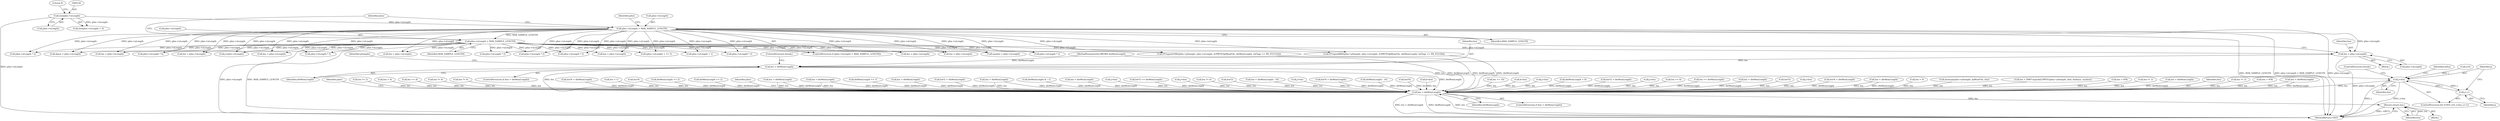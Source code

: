 digraph "0_gstreamer_bc2cdd57d549ab3ba59782e9b395d0cd683fd3ac@pointer" {
"1000248" [label="(Call,len = pIns->nLength)"];
"1000141" [label="(Call,pIns->nLength = MAX_SAMPLE_LENGTH)"];
"1000136" [label="(Call,pIns->nLength > MAX_SAMPLE_LENGTH)"];
"1000125" [label="(Call,(int)pIns->nLength)"];
"1000254" [label="(Call,len > dwMemLength)"];
"1000279" [label="(Call,j<len)"];
"1000282" [label="(Call,j++)"];
"1002018" [label="(Call,len > dwMemLength)"];
"1002045" [label="(Return,return len;)"];
"1000393" [label="(Call,len += 16)"];
"1001655" [label="(Call,k<len)"];
"1000257" [label="(ControlStructure,break;)"];
"1000696" [label="(Call,len *= 2)"];
"1002018" [label="(Call,len > dwMemLength)"];
"1000297" [label="(ControlStructure,break;)"];
"1002046" [label="(Identifier,len)"];
"1001549" [label="(Call,len > 4*8)"];
"1000255" [label="(Identifier,len)"];
"1002017" [label="(ControlStructure,if (len > dwMemLength))"];
"1000145" [label="(Identifier,MAX_SAMPLE_LENGTH)"];
"1001544" [label="(Call,len > dwMemLength)"];
"1000248" [label="(Call,len = pIns->nLength)"];
"1002044" [label="(Identifier,pIns)"];
"1000811" [label="(Call,len *= 2)"];
"1002045" [label="(Return,return len;)"];
"1000940" [label="(Call,len < 4)"];
"1000256" [label="(Identifier,dwMemLength)"];
"1001322" [label="(Call,len >= 4)"];
"1001990" [label="(Call,len *= 4)"];
"1000967" [label="(Call,ITUnpack16Bit(pIns->pSample, pIns->nLength, (LPBYTE)lpMemFile, dwMemLength, (nFlags == RS_IT21516)))"];
"1001163" [label="(Call,len *= 4)"];
"1000573" [label="(Call,pIns->nLength * 2)"];
"1001912" [label="(Call,len*4 > dwMemLength)"];
"1000524" [label="(Call,len > 1)"];
"1001230" [label="(Call,len-9)"];
"1000137" [label="(Call,pIns->nLength)"];
"1001212" [label="(Call,dmax = pIns->nLength)"];
"1001102" [label="(Call,dwMemLength >> 2)"];
"1001919" [label="(Call,dwMemLength >> 2)"];
"1000998" [label="(Call,len = pIns->nLength)"];
"1001700" [label="(Call,pIns->nLength * 6)"];
"1000141" [label="(Call,pIns->nLength = MAX_SAMPLE_LENGTH)"];
"1000202" [label="(Call,len = pIns->nLength)"];
"1001368" [label="(Call,j<pIns->nLength)"];
"1000723" [label="(Call,len = pIns->nLength)"];
"1000127" [label="(Call,pIns->nLength)"];
"1002024" [label="(Identifier,pIns)"];
"1001717" [label="(Call,len > dwMemLength)"];
"1000407" [label="(Call,len > dwMemLength)"];
"1001529" [label="(Call,pIns->nLength * 3)"];
"1001011" [label="(Call,dwMemLength >> 1)"];
"1001906" [label="(Call,len = pIns->nLength)"];
"1002001" [label="(Call,len > dwMemLength)"];
"1001004" [label="(Call,len*2 > dwMemLength)"];
"1000622" [label="(Call,pIns->nLength * 2)"];
"1000579" [label="(Call,len > dwMemLength)"];
"1000124" [label="(Call,(int)pIns->nLength < 4)"];
"1000459" [label="(Call,pIns->nLength * 2)"];
"1001241" [label="(Call,pIns->nLength * 2)"];
"1000283" [label="(Identifier,j)"];
"1000520" [label="(Call,dwMemLength & ~1)"];
"1000208" [label="(Call,len > dwMemLength)"];
"1000247" [label="(Block,)"];
"1000249" [label="(Identifier,len)"];
"1001297" [label="(Call,j<len)"];
"1001089" [label="(Call,len = pIns->nLength)"];
"1000628" [label="(Call,len*2 <= dwMemLength)"];
"1000125" [label="(Call,(int)pIns->nLength)"];
"1000302" [label="(Call,(pIns->nLength + 1) / 2)"];
"1000253" [label="(ControlStructure,if (len > dwMemLength))"];
"1000303" [label="(Call,pIns->nLength + 1)"];
"1000487" [label="(Call,j<len)"];
"1000279" [label="(Call,j<len)"];
"1000928" [label="(Call,len *= 4)"];
"1000629" [label="(Call,len*2)"];
"1000250" [label="(Call,pIns->nLength)"];
"1000310" [label="(Call,len > dwMemLength - 16)"];
"1000434" [label="(Call,j<len)"];
"1000280" [label="(Identifier,j)"];
"1000858" [label="(Call,len*4 > dwMemLength)"];
"1000312" [label="(Call,dwMemLength - 16)"];
"1000281" [label="(Identifier,len)"];
"1000401" [label="(Call,pIns->nLength * 2)"];
"1000859" [label="(Call,len*4)"];
"1000260" [label="(Identifier,pSample)"];
"1001828" [label="(Call,k<len)"];
"1000148" [label="(Identifier,pIns)"];
"1000142" [label="(Call,pIns->nLength)"];
"1002020" [label="(Identifier,dwMemLength)"];
"1000952" [label="(Call,ITUnpack8Bit(pIns->pSample, pIns->nLength, (LPBYTE)lpMemFile, dwMemLength, (nFlags == RS_IT2158)))"];
"1000143" [label="(Identifier,pIns)"];
"1000282" [label="(Call,j++)"];
"1000274" [label="(ControlStructure,for (UINT j=0; j<len; j++))"];
"1000105" [label="(MethodParameterIn,DWORD dwMemLength)"];
"1000547" [label="(Call,j<len)"];
"1000135" [label="(ControlStructure,if (pIns->nLength > MAX_SAMPLE_LENGTH))"];
"1001173" [label="(Call,dwMemLength > 9)"];
"1000743" [label="(Call,len*2 > dwMemLength)"];
"1000229" [label="(Call,j<len)"];
"1001480" [label="(Call,len >= 4)"];
"1000254" [label="(Call,len > dwMemLength)"];
"1000286" [label="(Identifier,delta)"];
"1000838" [label="(Call,len = pIns->nLength)"];
"1000465" [label="(Call,len <= dwMemLength)"];
"1000136" [label="(Call,pIns->nLength > MAX_SAMPLE_LENGTH)"];
"1002047" [label="(MethodReturn,UINT)"];
"1001995" [label="(Call,len = pIns->nLength)"];
"1001205" [label="(Call,len > dwMemLength)"];
"1000106" [label="(Block,)"];
"1000744" [label="(Call,len*2)"];
"1001485" [label="(Call,maxlen = pIns->nLength)"];
"1000602" [label="(Call,j<len)"];
"1001095" [label="(Call,len*4 > dwMemLength)"];
"1001247" [label="(Call,len > dwMemLength)"];
"1000130" [label="(Literal,4)"];
"1001169" [label="(Call,len = 9)"];
"1000509" [label="(Call,pIns->nLength * 2)"];
"1000140" [label="(Identifier,MAX_SAMPLE_LENGTH)"];
"1000276" [label="(Call,j=0)"];
"1002011" [label="(Call,memcpy(pIns->pSample, lpMemFile, len))"];
"1001513" [label="(Call,len = DMFUnpack((LPBYTE)pIns->pSample, ibuf, ibufmax, maxlen))"];
"1001722" [label="(Call,len > 8*8)"];
"1001070" [label="(Call,len *= 2)"];
"1000515" [label="(Call,len > dwMemLength)"];
"1002019" [label="(Identifier,len)"];
"1000248" -> "1000247"  [label="AST: "];
"1000248" -> "1000250"  [label="CFG: "];
"1000249" -> "1000248"  [label="AST: "];
"1000250" -> "1000248"  [label="AST: "];
"1000255" -> "1000248"  [label="CFG: "];
"1000248" -> "1002047"  [label="DDG: pIns->nLength"];
"1000141" -> "1000248"  [label="DDG: pIns->nLength"];
"1000136" -> "1000248"  [label="DDG: pIns->nLength"];
"1000248" -> "1000254"  [label="DDG: len"];
"1000141" -> "1000135"  [label="AST: "];
"1000141" -> "1000145"  [label="CFG: "];
"1000142" -> "1000141"  [label="AST: "];
"1000145" -> "1000141"  [label="AST: "];
"1000148" -> "1000141"  [label="CFG: "];
"1000141" -> "1002047"  [label="DDG: pIns->nLength"];
"1000141" -> "1002047"  [label="DDG: MAX_SAMPLE_LENGTH"];
"1000136" -> "1000141"  [label="DDG: MAX_SAMPLE_LENGTH"];
"1000141" -> "1000202"  [label="DDG: pIns->nLength"];
"1000141" -> "1000302"  [label="DDG: pIns->nLength"];
"1000141" -> "1000303"  [label="DDG: pIns->nLength"];
"1000141" -> "1000401"  [label="DDG: pIns->nLength"];
"1000141" -> "1000459"  [label="DDG: pIns->nLength"];
"1000141" -> "1000509"  [label="DDG: pIns->nLength"];
"1000141" -> "1000573"  [label="DDG: pIns->nLength"];
"1000141" -> "1000622"  [label="DDG: pIns->nLength"];
"1000141" -> "1000723"  [label="DDG: pIns->nLength"];
"1000141" -> "1000838"  [label="DDG: pIns->nLength"];
"1000141" -> "1000952"  [label="DDG: pIns->nLength"];
"1000141" -> "1000967"  [label="DDG: pIns->nLength"];
"1000141" -> "1000998"  [label="DDG: pIns->nLength"];
"1000141" -> "1001089"  [label="DDG: pIns->nLength"];
"1000141" -> "1001212"  [label="DDG: pIns->nLength"];
"1000141" -> "1001241"  [label="DDG: pIns->nLength"];
"1000141" -> "1001368"  [label="DDG: pIns->nLength"];
"1000141" -> "1001485"  [label="DDG: pIns->nLength"];
"1000141" -> "1001529"  [label="DDG: pIns->nLength"];
"1000141" -> "1001700"  [label="DDG: pIns->nLength"];
"1000141" -> "1001906"  [label="DDG: pIns->nLength"];
"1000141" -> "1001995"  [label="DDG: pIns->nLength"];
"1000136" -> "1000135"  [label="AST: "];
"1000136" -> "1000140"  [label="CFG: "];
"1000137" -> "1000136"  [label="AST: "];
"1000140" -> "1000136"  [label="AST: "];
"1000143" -> "1000136"  [label="CFG: "];
"1000148" -> "1000136"  [label="CFG: "];
"1000136" -> "1002047"  [label="DDG: MAX_SAMPLE_LENGTH"];
"1000136" -> "1002047"  [label="DDG: pIns->nLength > MAX_SAMPLE_LENGTH"];
"1000136" -> "1002047"  [label="DDG: pIns->nLength"];
"1000125" -> "1000136"  [label="DDG: pIns->nLength"];
"1000136" -> "1000202"  [label="DDG: pIns->nLength"];
"1000136" -> "1000302"  [label="DDG: pIns->nLength"];
"1000136" -> "1000303"  [label="DDG: pIns->nLength"];
"1000136" -> "1000401"  [label="DDG: pIns->nLength"];
"1000136" -> "1000459"  [label="DDG: pIns->nLength"];
"1000136" -> "1000509"  [label="DDG: pIns->nLength"];
"1000136" -> "1000573"  [label="DDG: pIns->nLength"];
"1000136" -> "1000622"  [label="DDG: pIns->nLength"];
"1000136" -> "1000723"  [label="DDG: pIns->nLength"];
"1000136" -> "1000838"  [label="DDG: pIns->nLength"];
"1000136" -> "1000952"  [label="DDG: pIns->nLength"];
"1000136" -> "1000967"  [label="DDG: pIns->nLength"];
"1000136" -> "1000998"  [label="DDG: pIns->nLength"];
"1000136" -> "1001089"  [label="DDG: pIns->nLength"];
"1000136" -> "1001212"  [label="DDG: pIns->nLength"];
"1000136" -> "1001241"  [label="DDG: pIns->nLength"];
"1000136" -> "1001368"  [label="DDG: pIns->nLength"];
"1000136" -> "1001485"  [label="DDG: pIns->nLength"];
"1000136" -> "1001529"  [label="DDG: pIns->nLength"];
"1000136" -> "1001700"  [label="DDG: pIns->nLength"];
"1000136" -> "1001906"  [label="DDG: pIns->nLength"];
"1000136" -> "1001995"  [label="DDG: pIns->nLength"];
"1000125" -> "1000124"  [label="AST: "];
"1000125" -> "1000127"  [label="CFG: "];
"1000126" -> "1000125"  [label="AST: "];
"1000127" -> "1000125"  [label="AST: "];
"1000130" -> "1000125"  [label="CFG: "];
"1000125" -> "1002047"  [label="DDG: pIns->nLength"];
"1000125" -> "1000124"  [label="DDG: pIns->nLength"];
"1000254" -> "1000253"  [label="AST: "];
"1000254" -> "1000256"  [label="CFG: "];
"1000255" -> "1000254"  [label="AST: "];
"1000256" -> "1000254"  [label="AST: "];
"1000257" -> "1000254"  [label="CFG: "];
"1000260" -> "1000254"  [label="CFG: "];
"1000105" -> "1000254"  [label="DDG: dwMemLength"];
"1000254" -> "1000279"  [label="DDG: len"];
"1000254" -> "1002018"  [label="DDG: len"];
"1000254" -> "1002018"  [label="DDG: dwMemLength"];
"1000279" -> "1000274"  [label="AST: "];
"1000279" -> "1000281"  [label="CFG: "];
"1000280" -> "1000279"  [label="AST: "];
"1000281" -> "1000279"  [label="AST: "];
"1000286" -> "1000279"  [label="CFG: "];
"1000297" -> "1000279"  [label="CFG: "];
"1000279" -> "1002047"  [label="DDG: j"];
"1000279" -> "1002047"  [label="DDG: j<len"];
"1000276" -> "1000279"  [label="DDG: j"];
"1000282" -> "1000279"  [label="DDG: j"];
"1000279" -> "1000282"  [label="DDG: j"];
"1000279" -> "1002018"  [label="DDG: len"];
"1000282" -> "1000274"  [label="AST: "];
"1000282" -> "1000283"  [label="CFG: "];
"1000283" -> "1000282"  [label="AST: "];
"1000280" -> "1000282"  [label="CFG: "];
"1002018" -> "1002017"  [label="AST: "];
"1002018" -> "1002020"  [label="CFG: "];
"1002019" -> "1002018"  [label="AST: "];
"1002020" -> "1002018"  [label="AST: "];
"1002024" -> "1002018"  [label="CFG: "];
"1002044" -> "1002018"  [label="CFG: "];
"1002018" -> "1002047"  [label="DDG: len > dwMemLength"];
"1002018" -> "1002047"  [label="DDG: dwMemLength"];
"1002018" -> "1002047"  [label="DDG: len"];
"1000393" -> "1002018"  [label="DDG: len"];
"1000487" -> "1002018"  [label="DDG: len"];
"1001297" -> "1002018"  [label="DDG: len"];
"1001163" -> "1002018"  [label="DDG: len"];
"1001990" -> "1002018"  [label="DDG: len"];
"1000310" -> "1002018"  [label="DDG: len"];
"1000928" -> "1002018"  [label="DDG: len"];
"1001513" -> "1002018"  [label="DDG: len"];
"1000859" -> "1002018"  [label="DDG: len"];
"1000229" -> "1002018"  [label="DDG: len"];
"1001322" -> "1002018"  [label="DDG: len"];
"1001247" -> "1002018"  [label="DDG: len"];
"1001247" -> "1002018"  [label="DDG: dwMemLength"];
"1000811" -> "1002018"  [label="DDG: len"];
"1001655" -> "1002018"  [label="DDG: len"];
"1000629" -> "1002018"  [label="DDG: len"];
"1000524" -> "1002018"  [label="DDG: len"];
"1001169" -> "1002018"  [label="DDG: len"];
"1001544" -> "1002018"  [label="DDG: len"];
"1001544" -> "1002018"  [label="DDG: dwMemLength"];
"1001828" -> "1002018"  [label="DDG: len"];
"1000579" -> "1002018"  [label="DDG: len"];
"1000579" -> "1002018"  [label="DDG: dwMemLength"];
"1000434" -> "1002018"  [label="DDG: len"];
"1000696" -> "1002018"  [label="DDG: len"];
"1000744" -> "1002018"  [label="DDG: len"];
"1000940" -> "1002018"  [label="DDG: len"];
"1000407" -> "1002018"  [label="DDG: len"];
"1000407" -> "1002018"  [label="DDG: dwMemLength"];
"1001717" -> "1002018"  [label="DDG: len"];
"1001717" -> "1002018"  [label="DDG: dwMemLength"];
"1000602" -> "1002018"  [label="DDG: len"];
"1002011" -> "1002018"  [label="DDG: len"];
"1001722" -> "1002018"  [label="DDG: len"];
"1001480" -> "1002018"  [label="DDG: len"];
"1001070" -> "1002018"  [label="DDG: len"];
"1000547" -> "1002018"  [label="DDG: len"];
"1001549" -> "1002018"  [label="DDG: len"];
"1001230" -> "1002018"  [label="DDG: len"];
"1001011" -> "1002018"  [label="DDG: dwMemLength"];
"1001912" -> "1002018"  [label="DDG: dwMemLength"];
"1001205" -> "1002018"  [label="DDG: dwMemLength"];
"1002001" -> "1002018"  [label="DDG: dwMemLength"];
"1001095" -> "1002018"  [label="DDG: dwMemLength"];
"1000208" -> "1002018"  [label="DDG: dwMemLength"];
"1000628" -> "1002018"  [label="DDG: dwMemLength"];
"1001004" -> "1002018"  [label="DDG: dwMemLength"];
"1000743" -> "1002018"  [label="DDG: dwMemLength"];
"1000312" -> "1002018"  [label="DDG: dwMemLength"];
"1000465" -> "1002018"  [label="DDG: dwMemLength"];
"1000967" -> "1002018"  [label="DDG: dwMemLength"];
"1001102" -> "1002018"  [label="DDG: dwMemLength"];
"1000952" -> "1002018"  [label="DDG: dwMemLength"];
"1001173" -> "1002018"  [label="DDG: dwMemLength"];
"1000520" -> "1002018"  [label="DDG: dwMemLength"];
"1001919" -> "1002018"  [label="DDG: dwMemLength"];
"1000515" -> "1002018"  [label="DDG: dwMemLength"];
"1000858" -> "1002018"  [label="DDG: dwMemLength"];
"1000105" -> "1002018"  [label="DDG: dwMemLength"];
"1002018" -> "1002045"  [label="DDG: len"];
"1002045" -> "1000106"  [label="AST: "];
"1002045" -> "1002046"  [label="CFG: "];
"1002046" -> "1002045"  [label="AST: "];
"1002047" -> "1002045"  [label="CFG: "];
"1002045" -> "1002047"  [label="DDG: <RET>"];
"1002046" -> "1002045"  [label="DDG: len"];
}
